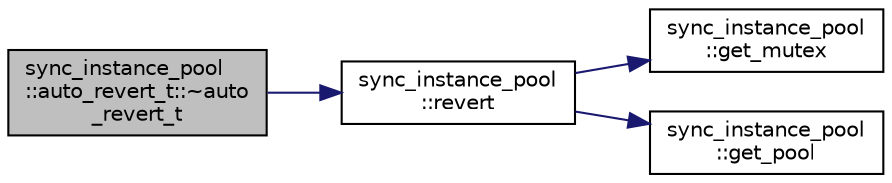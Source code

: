 digraph "sync_instance_pool::auto_revert_t::~auto_revert_t"
{
 // LATEX_PDF_SIZE
  edge [fontname="Helvetica",fontsize="10",labelfontname="Helvetica",labelfontsize="10"];
  node [fontname="Helvetica",fontsize="10",shape=record];
  rankdir="LR";
  Node4 [label="sync_instance_pool\l::auto_revert_t::~auto\l_revert_t",height=0.2,width=0.4,color="black", fillcolor="grey75", style="filled", fontcolor="black",tooltip=" "];
  Node4 -> Node5 [color="midnightblue",fontsize="10",style="solid",fontname="Helvetica"];
  Node5 [label="sync_instance_pool\l::revert",height=0.2,width=0.4,color="black", fillcolor="white", style="filled",URL="$classsync__instance__pool.html#a9941269ba9507697c45f348f3f581dbe",tooltip=" "];
  Node5 -> Node6 [color="midnightblue",fontsize="10",style="solid",fontname="Helvetica"];
  Node6 [label="sync_instance_pool\l::get_mutex",height=0.2,width=0.4,color="black", fillcolor="white", style="filled",URL="$classsync__instance__pool.html#a8c64ba0d8038c8b203162f2e2ccef1e5",tooltip=" "];
  Node5 -> Node7 [color="midnightblue",fontsize="10",style="solid",fontname="Helvetica"];
  Node7 [label="sync_instance_pool\l::get_pool",height=0.2,width=0.4,color="black", fillcolor="white", style="filled",URL="$classsync__instance__pool.html#adbcd3bf37679e2fdd67fd1b84d4fc485",tooltip=" "];
}
